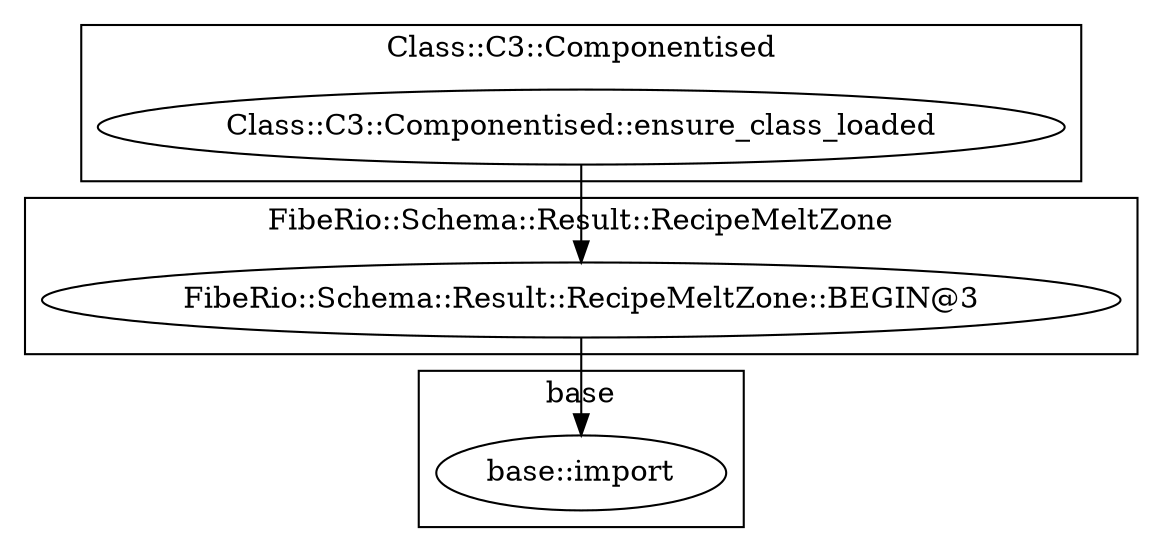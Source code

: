 digraph {
graph [overlap=false]
subgraph cluster_base {
	label="base";
	"base::import";
}
subgraph cluster_Class_C3_Componentised {
	label="Class::C3::Componentised";
	"Class::C3::Componentised::ensure_class_loaded";
}
subgraph cluster_FibeRio_Schema_Result_RecipeMeltZone {
	label="FibeRio::Schema::Result::RecipeMeltZone";
	"FibeRio::Schema::Result::RecipeMeltZone::BEGIN@3";
}
"Class::C3::Componentised::ensure_class_loaded" -> "FibeRio::Schema::Result::RecipeMeltZone::BEGIN@3";
"FibeRio::Schema::Result::RecipeMeltZone::BEGIN@3" -> "base::import";
}
